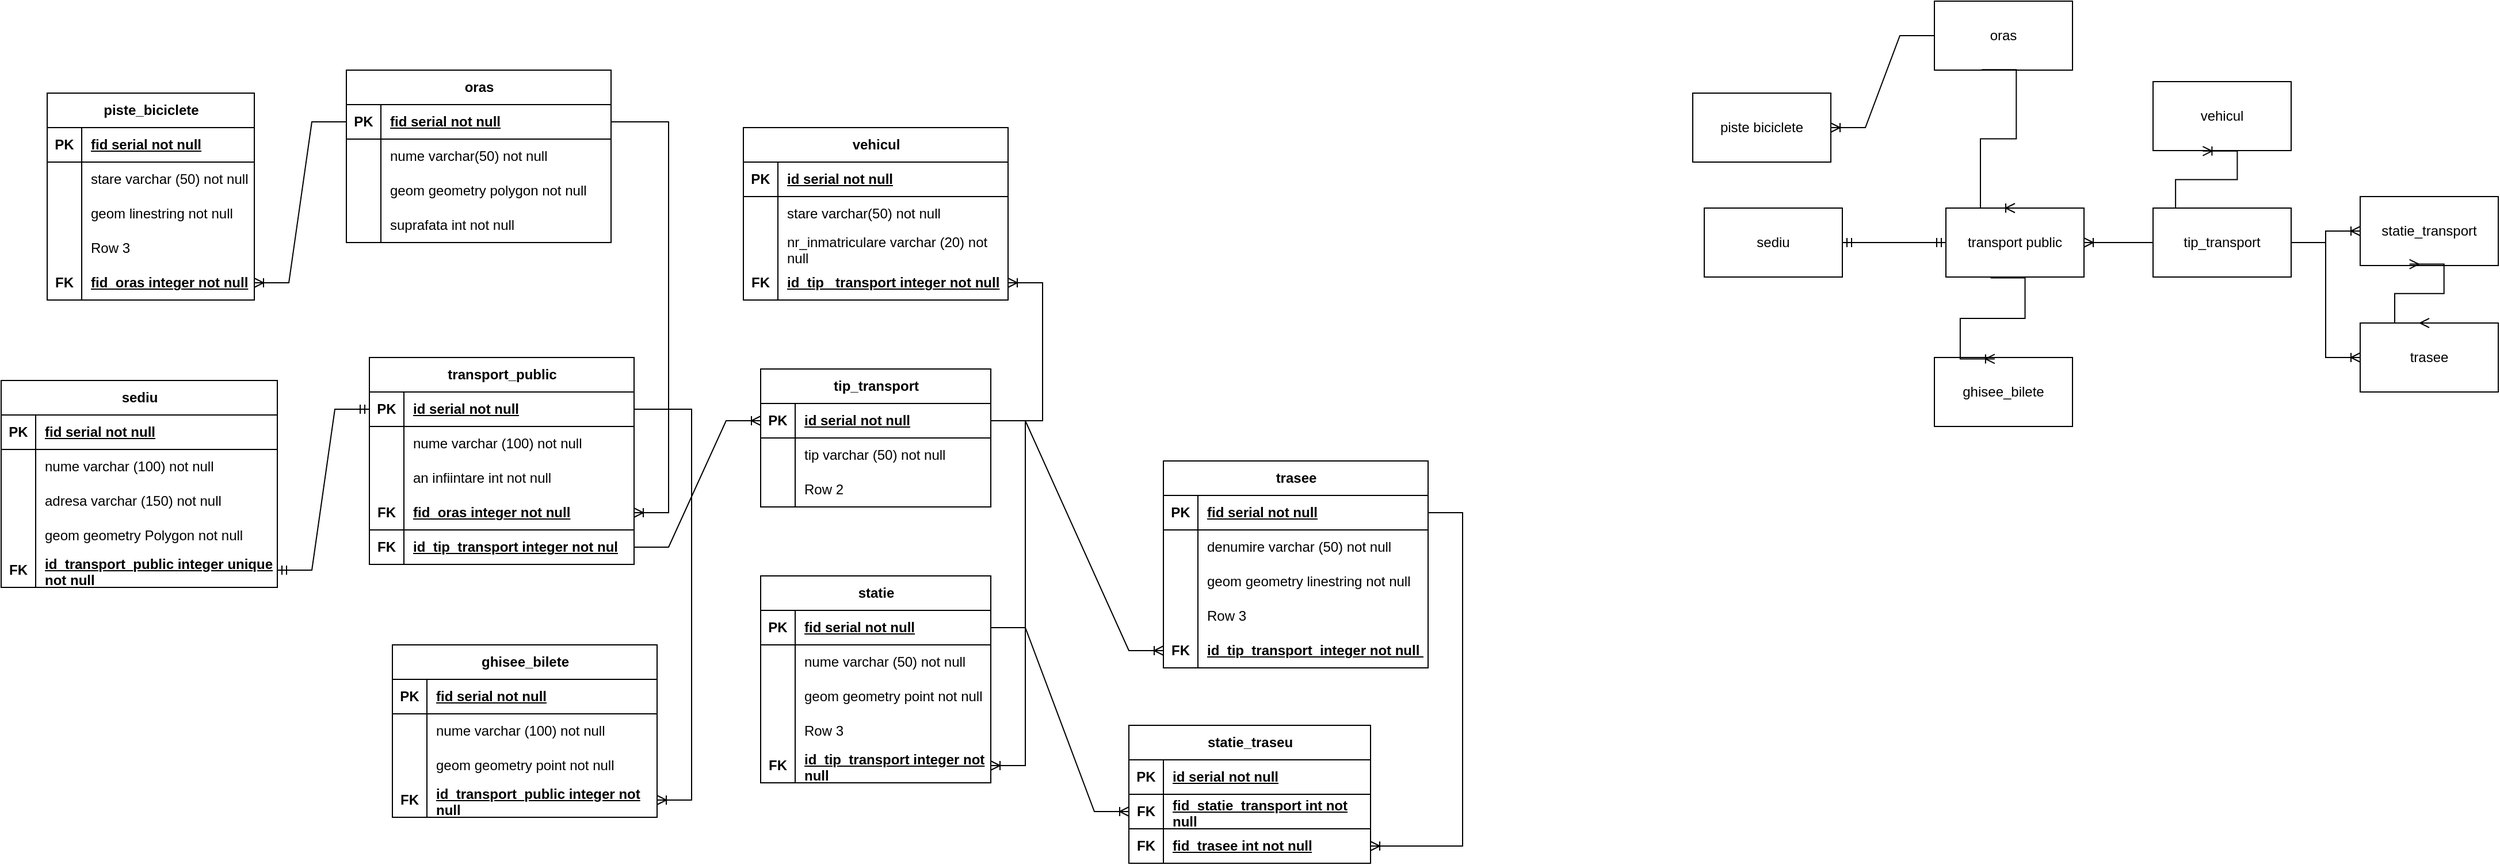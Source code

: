 <mxfile version="27.1.6">
  <diagram name="Page-1" id="oe87T4U5GPsznFJsROsf">
    <mxGraphModel dx="1830" dy="801" grid="1" gridSize="10" guides="1" tooltips="1" connect="1" arrows="1" fold="1" page="1" pageScale="1" pageWidth="850" pageHeight="1100" math="0" shadow="0">
      <root>
        <mxCell id="0" />
        <mxCell id="1" parent="0" />
        <mxCell id="PSgvz7MbhkcrTcucV8w6-1" value="oras" style="rounded=0;whiteSpace=wrap;html=1;" vertex="1" parent="1">
          <mxGeometry x="2140" y="280" width="120" height="60" as="geometry" />
        </mxCell>
        <mxCell id="PSgvz7MbhkcrTcucV8w6-2" value="transport public" style="rounded=0;whiteSpace=wrap;html=1;" vertex="1" parent="1">
          <mxGeometry x="2150" y="460" width="120" height="60" as="geometry" />
        </mxCell>
        <mxCell id="PSgvz7MbhkcrTcucV8w6-3" value="tip_transport" style="rounded=0;whiteSpace=wrap;html=1;" vertex="1" parent="1">
          <mxGeometry x="2330" y="460" width="120" height="60" as="geometry" />
        </mxCell>
        <mxCell id="PSgvz7MbhkcrTcucV8w6-4" value="statie_transport" style="rounded=0;whiteSpace=wrap;html=1;" vertex="1" parent="1">
          <mxGeometry x="2510" y="450" width="120" height="60" as="geometry" />
        </mxCell>
        <mxCell id="PSgvz7MbhkcrTcucV8w6-5" value="trasee" style="rounded=0;whiteSpace=wrap;html=1;" vertex="1" parent="1">
          <mxGeometry x="2510" y="560" width="120" height="60" as="geometry" />
        </mxCell>
        <mxCell id="PSgvz7MbhkcrTcucV8w6-6" value="" style="edgeStyle=entityRelationEdgeStyle;fontSize=12;html=1;endArrow=ERoneToMany;rounded=0;exitX=0.343;exitY=0.993;exitDx=0;exitDy=0;exitPerimeter=0;entryX=0.5;entryY=0;entryDx=0;entryDy=0;" edge="1" parent="1" source="PSgvz7MbhkcrTcucV8w6-1" target="PSgvz7MbhkcrTcucV8w6-2">
          <mxGeometry width="100" height="100" relative="1" as="geometry">
            <mxPoint x="2160" y="550" as="sourcePoint" />
            <mxPoint x="2260" y="450" as="targetPoint" />
          </mxGeometry>
        </mxCell>
        <mxCell id="PSgvz7MbhkcrTcucV8w6-7" value="" style="edgeStyle=entityRelationEdgeStyle;fontSize=12;html=1;endArrow=ERoneToMany;rounded=0;" edge="1" parent="1" source="PSgvz7MbhkcrTcucV8w6-3" target="PSgvz7MbhkcrTcucV8w6-2">
          <mxGeometry width="100" height="100" relative="1" as="geometry">
            <mxPoint x="2170" y="630" as="sourcePoint" />
            <mxPoint x="2270" y="530" as="targetPoint" />
          </mxGeometry>
        </mxCell>
        <mxCell id="PSgvz7MbhkcrTcucV8w6-8" value="" style="edgeStyle=entityRelationEdgeStyle;fontSize=12;html=1;endArrow=ERoneToMany;rounded=0;" edge="1" parent="1" source="PSgvz7MbhkcrTcucV8w6-3" target="PSgvz7MbhkcrTcucV8w6-4">
          <mxGeometry width="100" height="100" relative="1" as="geometry">
            <mxPoint x="2360" y="640" as="sourcePoint" />
            <mxPoint x="2460" y="540" as="targetPoint" />
          </mxGeometry>
        </mxCell>
        <mxCell id="PSgvz7MbhkcrTcucV8w6-9" value="" style="edgeStyle=entityRelationEdgeStyle;fontSize=12;html=1;endArrow=ERoneToMany;rounded=0;" edge="1" parent="1" source="PSgvz7MbhkcrTcucV8w6-3" target="PSgvz7MbhkcrTcucV8w6-5">
          <mxGeometry width="100" height="100" relative="1" as="geometry">
            <mxPoint x="2360" y="640" as="sourcePoint" />
            <mxPoint x="2460" y="540" as="targetPoint" />
            <Array as="points">
              <mxPoint x="2470" y="610" />
            </Array>
          </mxGeometry>
        </mxCell>
        <mxCell id="PSgvz7MbhkcrTcucV8w6-10" value="ghisee_bilete" style="rounded=0;whiteSpace=wrap;html=1;" vertex="1" parent="1">
          <mxGeometry x="2140" y="590" width="120" height="60" as="geometry" />
        </mxCell>
        <mxCell id="PSgvz7MbhkcrTcucV8w6-11" value="" style="edgeStyle=entityRelationEdgeStyle;fontSize=12;html=1;endArrow=ERoneToMany;rounded=0;exitX=0.323;exitY=1.013;exitDx=0;exitDy=0;exitPerimeter=0;entryX=0.437;entryY=0.02;entryDx=0;entryDy=0;entryPerimeter=0;" edge="1" parent="1" source="PSgvz7MbhkcrTcucV8w6-2" target="PSgvz7MbhkcrTcucV8w6-10">
          <mxGeometry width="100" height="100" relative="1" as="geometry">
            <mxPoint x="2360" y="640" as="sourcePoint" />
            <mxPoint x="2190" y="594" as="targetPoint" />
          </mxGeometry>
        </mxCell>
        <mxCell id="PSgvz7MbhkcrTcucV8w6-12" value="sediu" style="rounded=0;whiteSpace=wrap;html=1;" vertex="1" parent="1">
          <mxGeometry x="1940" y="460" width="120" height="60" as="geometry" />
        </mxCell>
        <mxCell id="PSgvz7MbhkcrTcucV8w6-13" value="" style="edgeStyle=entityRelationEdgeStyle;fontSize=12;html=1;endArrow=ERmany;startArrow=ERmany;rounded=0;exitX=0.357;exitY=0.98;exitDx=0;exitDy=0;exitPerimeter=0;entryX=0.5;entryY=0;entryDx=0;entryDy=0;" edge="1" parent="1" source="PSgvz7MbhkcrTcucV8w6-4" target="PSgvz7MbhkcrTcucV8w6-5">
          <mxGeometry width="100" height="100" relative="1" as="geometry">
            <mxPoint x="2360" y="640" as="sourcePoint" />
            <mxPoint x="2460" y="540" as="targetPoint" />
          </mxGeometry>
        </mxCell>
        <mxCell id="PSgvz7MbhkcrTcucV8w6-14" value="" style="edgeStyle=entityRelationEdgeStyle;fontSize=12;html=1;endArrow=ERmandOne;startArrow=ERmandOne;rounded=0;" edge="1" parent="1" source="PSgvz7MbhkcrTcucV8w6-12" target="PSgvz7MbhkcrTcucV8w6-2">
          <mxGeometry width="100" height="100" relative="1" as="geometry">
            <mxPoint x="2360" y="640" as="sourcePoint" />
            <mxPoint x="2460" y="540" as="targetPoint" />
          </mxGeometry>
        </mxCell>
        <mxCell id="PSgvz7MbhkcrTcucV8w6-15" value="piste biciclete" style="rounded=0;whiteSpace=wrap;html=1;" vertex="1" parent="1">
          <mxGeometry x="1930" y="360" width="120" height="60" as="geometry" />
        </mxCell>
        <mxCell id="PSgvz7MbhkcrTcucV8w6-16" value="" style="edgeStyle=entityRelationEdgeStyle;fontSize=12;html=1;endArrow=ERoneToMany;rounded=0;exitX=0;exitY=0.5;exitDx=0;exitDy=0;" edge="1" parent="1" source="PSgvz7MbhkcrTcucV8w6-1" target="PSgvz7MbhkcrTcucV8w6-15">
          <mxGeometry width="100" height="100" relative="1" as="geometry">
            <mxPoint x="2110" y="430" as="sourcePoint" />
            <mxPoint x="2210" y="330" as="targetPoint" />
          </mxGeometry>
        </mxCell>
        <mxCell id="PSgvz7MbhkcrTcucV8w6-17" value="vehicul" style="rounded=0;whiteSpace=wrap;html=1;" vertex="1" parent="1">
          <mxGeometry x="2330" y="350" width="120" height="60" as="geometry" />
        </mxCell>
        <mxCell id="PSgvz7MbhkcrTcucV8w6-18" value="" style="edgeStyle=entityRelationEdgeStyle;fontSize=12;html=1;endArrow=ERoneToMany;rounded=0;exitX=0.413;exitY=0;exitDx=0;exitDy=0;exitPerimeter=0;entryX=0.36;entryY=1.007;entryDx=0;entryDy=0;entryPerimeter=0;" edge="1" parent="1" source="PSgvz7MbhkcrTcucV8w6-3" target="PSgvz7MbhkcrTcucV8w6-17">
          <mxGeometry width="100" height="100" relative="1" as="geometry">
            <mxPoint x="2100" y="580" as="sourcePoint" />
            <mxPoint x="2200" y="480" as="targetPoint" />
          </mxGeometry>
        </mxCell>
        <mxCell id="PSgvz7MbhkcrTcucV8w6-23" value="oras" style="shape=table;startSize=30;container=1;collapsible=1;childLayout=tableLayout;fixedRows=1;rowLines=0;fontStyle=1;align=center;resizeLast=1;html=1;" vertex="1" parent="1">
          <mxGeometry x="760" y="340" width="230" height="150" as="geometry" />
        </mxCell>
        <mxCell id="PSgvz7MbhkcrTcucV8w6-24" value="" style="shape=tableRow;horizontal=0;startSize=0;swimlaneHead=0;swimlaneBody=0;fillColor=none;collapsible=0;dropTarget=0;points=[[0,0.5],[1,0.5]];portConstraint=eastwest;top=0;left=0;right=0;bottom=1;" vertex="1" parent="PSgvz7MbhkcrTcucV8w6-23">
          <mxGeometry y="30" width="230" height="30" as="geometry" />
        </mxCell>
        <mxCell id="PSgvz7MbhkcrTcucV8w6-25" value="PK" style="shape=partialRectangle;connectable=0;fillColor=none;top=0;left=0;bottom=0;right=0;fontStyle=1;overflow=hidden;whiteSpace=wrap;html=1;" vertex="1" parent="PSgvz7MbhkcrTcucV8w6-24">
          <mxGeometry width="30" height="30" as="geometry">
            <mxRectangle width="30" height="30" as="alternateBounds" />
          </mxGeometry>
        </mxCell>
        <mxCell id="PSgvz7MbhkcrTcucV8w6-26" value="fid serial not null" style="shape=partialRectangle;connectable=0;fillColor=none;top=0;left=0;bottom=0;right=0;align=left;spacingLeft=6;fontStyle=5;overflow=hidden;whiteSpace=wrap;html=1;" vertex="1" parent="PSgvz7MbhkcrTcucV8w6-24">
          <mxGeometry x="30" width="200" height="30" as="geometry">
            <mxRectangle width="200" height="30" as="alternateBounds" />
          </mxGeometry>
        </mxCell>
        <mxCell id="PSgvz7MbhkcrTcucV8w6-27" value="" style="shape=tableRow;horizontal=0;startSize=0;swimlaneHead=0;swimlaneBody=0;fillColor=none;collapsible=0;dropTarget=0;points=[[0,0.5],[1,0.5]];portConstraint=eastwest;top=0;left=0;right=0;bottom=0;" vertex="1" parent="PSgvz7MbhkcrTcucV8w6-23">
          <mxGeometry y="60" width="230" height="30" as="geometry" />
        </mxCell>
        <mxCell id="PSgvz7MbhkcrTcucV8w6-28" value="" style="shape=partialRectangle;connectable=0;fillColor=none;top=0;left=0;bottom=0;right=0;editable=1;overflow=hidden;whiteSpace=wrap;html=1;" vertex="1" parent="PSgvz7MbhkcrTcucV8w6-27">
          <mxGeometry width="30" height="30" as="geometry">
            <mxRectangle width="30" height="30" as="alternateBounds" />
          </mxGeometry>
        </mxCell>
        <mxCell id="PSgvz7MbhkcrTcucV8w6-29" value="nume varchar(50) not null" style="shape=partialRectangle;connectable=0;fillColor=none;top=0;left=0;bottom=0;right=0;align=left;spacingLeft=6;overflow=hidden;whiteSpace=wrap;html=1;" vertex="1" parent="PSgvz7MbhkcrTcucV8w6-27">
          <mxGeometry x="30" width="200" height="30" as="geometry">
            <mxRectangle width="200" height="30" as="alternateBounds" />
          </mxGeometry>
        </mxCell>
        <mxCell id="PSgvz7MbhkcrTcucV8w6-30" value="" style="shape=tableRow;horizontal=0;startSize=0;swimlaneHead=0;swimlaneBody=0;fillColor=none;collapsible=0;dropTarget=0;points=[[0,0.5],[1,0.5]];portConstraint=eastwest;top=0;left=0;right=0;bottom=0;" vertex="1" parent="PSgvz7MbhkcrTcucV8w6-23">
          <mxGeometry y="90" width="230" height="30" as="geometry" />
        </mxCell>
        <mxCell id="PSgvz7MbhkcrTcucV8w6-31" value="" style="shape=partialRectangle;connectable=0;fillColor=none;top=0;left=0;bottom=0;right=0;editable=1;overflow=hidden;whiteSpace=wrap;html=1;" vertex="1" parent="PSgvz7MbhkcrTcucV8w6-30">
          <mxGeometry width="30" height="30" as="geometry">
            <mxRectangle width="30" height="30" as="alternateBounds" />
          </mxGeometry>
        </mxCell>
        <mxCell id="PSgvz7MbhkcrTcucV8w6-32" value="geom geometry polygon not null" style="shape=partialRectangle;connectable=0;fillColor=none;top=0;left=0;bottom=0;right=0;align=left;spacingLeft=6;overflow=hidden;whiteSpace=wrap;html=1;" vertex="1" parent="PSgvz7MbhkcrTcucV8w6-30">
          <mxGeometry x="30" width="200" height="30" as="geometry">
            <mxRectangle width="200" height="30" as="alternateBounds" />
          </mxGeometry>
        </mxCell>
        <mxCell id="PSgvz7MbhkcrTcucV8w6-33" value="" style="shape=tableRow;horizontal=0;startSize=0;swimlaneHead=0;swimlaneBody=0;fillColor=none;collapsible=0;dropTarget=0;points=[[0,0.5],[1,0.5]];portConstraint=eastwest;top=0;left=0;right=0;bottom=0;" vertex="1" parent="PSgvz7MbhkcrTcucV8w6-23">
          <mxGeometry y="120" width="230" height="30" as="geometry" />
        </mxCell>
        <mxCell id="PSgvz7MbhkcrTcucV8w6-34" value="" style="shape=partialRectangle;connectable=0;fillColor=none;top=0;left=0;bottom=0;right=0;editable=1;overflow=hidden;whiteSpace=wrap;html=1;" vertex="1" parent="PSgvz7MbhkcrTcucV8w6-33">
          <mxGeometry width="30" height="30" as="geometry">
            <mxRectangle width="30" height="30" as="alternateBounds" />
          </mxGeometry>
        </mxCell>
        <mxCell id="PSgvz7MbhkcrTcucV8w6-35" value="suprafata int not null" style="shape=partialRectangle;connectable=0;fillColor=none;top=0;left=0;bottom=0;right=0;align=left;spacingLeft=6;overflow=hidden;whiteSpace=wrap;html=1;" vertex="1" parent="PSgvz7MbhkcrTcucV8w6-33">
          <mxGeometry x="30" width="200" height="30" as="geometry">
            <mxRectangle width="200" height="30" as="alternateBounds" />
          </mxGeometry>
        </mxCell>
        <mxCell id="PSgvz7MbhkcrTcucV8w6-36" value="piste_biciclete" style="shape=table;startSize=30;container=1;collapsible=1;childLayout=tableLayout;fixedRows=1;rowLines=0;fontStyle=1;align=center;resizeLast=1;html=1;" vertex="1" parent="1">
          <mxGeometry x="500" y="360" width="180" height="180" as="geometry" />
        </mxCell>
        <mxCell id="PSgvz7MbhkcrTcucV8w6-37" value="" style="shape=tableRow;horizontal=0;startSize=0;swimlaneHead=0;swimlaneBody=0;fillColor=none;collapsible=0;dropTarget=0;points=[[0,0.5],[1,0.5]];portConstraint=eastwest;top=0;left=0;right=0;bottom=1;" vertex="1" parent="PSgvz7MbhkcrTcucV8w6-36">
          <mxGeometry y="30" width="180" height="30" as="geometry" />
        </mxCell>
        <mxCell id="PSgvz7MbhkcrTcucV8w6-38" value="PK" style="shape=partialRectangle;connectable=0;fillColor=none;top=0;left=0;bottom=0;right=0;fontStyle=1;overflow=hidden;whiteSpace=wrap;html=1;" vertex="1" parent="PSgvz7MbhkcrTcucV8w6-37">
          <mxGeometry width="30" height="30" as="geometry">
            <mxRectangle width="30" height="30" as="alternateBounds" />
          </mxGeometry>
        </mxCell>
        <mxCell id="PSgvz7MbhkcrTcucV8w6-39" value="fid serial not null" style="shape=partialRectangle;connectable=0;fillColor=none;top=0;left=0;bottom=0;right=0;align=left;spacingLeft=6;fontStyle=5;overflow=hidden;whiteSpace=wrap;html=1;" vertex="1" parent="PSgvz7MbhkcrTcucV8w6-37">
          <mxGeometry x="30" width="150" height="30" as="geometry">
            <mxRectangle width="150" height="30" as="alternateBounds" />
          </mxGeometry>
        </mxCell>
        <mxCell id="PSgvz7MbhkcrTcucV8w6-40" value="" style="shape=tableRow;horizontal=0;startSize=0;swimlaneHead=0;swimlaneBody=0;fillColor=none;collapsible=0;dropTarget=0;points=[[0,0.5],[1,0.5]];portConstraint=eastwest;top=0;left=0;right=0;bottom=0;" vertex="1" parent="PSgvz7MbhkcrTcucV8w6-36">
          <mxGeometry y="60" width="180" height="30" as="geometry" />
        </mxCell>
        <mxCell id="PSgvz7MbhkcrTcucV8w6-41" value="" style="shape=partialRectangle;connectable=0;fillColor=none;top=0;left=0;bottom=0;right=0;editable=1;overflow=hidden;whiteSpace=wrap;html=1;" vertex="1" parent="PSgvz7MbhkcrTcucV8w6-40">
          <mxGeometry width="30" height="30" as="geometry">
            <mxRectangle width="30" height="30" as="alternateBounds" />
          </mxGeometry>
        </mxCell>
        <mxCell id="PSgvz7MbhkcrTcucV8w6-42" value="stare varchar (50) not null" style="shape=partialRectangle;connectable=0;fillColor=none;top=0;left=0;bottom=0;right=0;align=left;spacingLeft=6;overflow=hidden;whiteSpace=wrap;html=1;" vertex="1" parent="PSgvz7MbhkcrTcucV8w6-40">
          <mxGeometry x="30" width="150" height="30" as="geometry">
            <mxRectangle width="150" height="30" as="alternateBounds" />
          </mxGeometry>
        </mxCell>
        <mxCell id="PSgvz7MbhkcrTcucV8w6-43" value="" style="shape=tableRow;horizontal=0;startSize=0;swimlaneHead=0;swimlaneBody=0;fillColor=none;collapsible=0;dropTarget=0;points=[[0,0.5],[1,0.5]];portConstraint=eastwest;top=0;left=0;right=0;bottom=0;" vertex="1" parent="PSgvz7MbhkcrTcucV8w6-36">
          <mxGeometry y="90" width="180" height="30" as="geometry" />
        </mxCell>
        <mxCell id="PSgvz7MbhkcrTcucV8w6-44" value="" style="shape=partialRectangle;connectable=0;fillColor=none;top=0;left=0;bottom=0;right=0;editable=1;overflow=hidden;whiteSpace=wrap;html=1;" vertex="1" parent="PSgvz7MbhkcrTcucV8w6-43">
          <mxGeometry width="30" height="30" as="geometry">
            <mxRectangle width="30" height="30" as="alternateBounds" />
          </mxGeometry>
        </mxCell>
        <mxCell id="PSgvz7MbhkcrTcucV8w6-45" value="geom linestring not null" style="shape=partialRectangle;connectable=0;fillColor=none;top=0;left=0;bottom=0;right=0;align=left;spacingLeft=6;overflow=hidden;whiteSpace=wrap;html=1;" vertex="1" parent="PSgvz7MbhkcrTcucV8w6-43">
          <mxGeometry x="30" width="150" height="30" as="geometry">
            <mxRectangle width="150" height="30" as="alternateBounds" />
          </mxGeometry>
        </mxCell>
        <mxCell id="PSgvz7MbhkcrTcucV8w6-46" value="" style="shape=tableRow;horizontal=0;startSize=0;swimlaneHead=0;swimlaneBody=0;fillColor=none;collapsible=0;dropTarget=0;points=[[0,0.5],[1,0.5]];portConstraint=eastwest;top=0;left=0;right=0;bottom=0;" vertex="1" parent="PSgvz7MbhkcrTcucV8w6-36">
          <mxGeometry y="120" width="180" height="30" as="geometry" />
        </mxCell>
        <mxCell id="PSgvz7MbhkcrTcucV8w6-47" value="" style="shape=partialRectangle;connectable=0;fillColor=none;top=0;left=0;bottom=0;right=0;editable=1;overflow=hidden;whiteSpace=wrap;html=1;" vertex="1" parent="PSgvz7MbhkcrTcucV8w6-46">
          <mxGeometry width="30" height="30" as="geometry">
            <mxRectangle width="30" height="30" as="alternateBounds" />
          </mxGeometry>
        </mxCell>
        <mxCell id="PSgvz7MbhkcrTcucV8w6-48" value="Row 3" style="shape=partialRectangle;connectable=0;fillColor=none;top=0;left=0;bottom=0;right=0;align=left;spacingLeft=6;overflow=hidden;whiteSpace=wrap;html=1;" vertex="1" parent="PSgvz7MbhkcrTcucV8w6-46">
          <mxGeometry x="30" width="150" height="30" as="geometry">
            <mxRectangle width="150" height="30" as="alternateBounds" />
          </mxGeometry>
        </mxCell>
        <mxCell id="PSgvz7MbhkcrTcucV8w6-49" value="" style="shape=tableRow;horizontal=0;startSize=0;swimlaneHead=0;swimlaneBody=0;fillColor=none;collapsible=0;dropTarget=0;points=[[0,0.5],[1,0.5]];portConstraint=eastwest;top=0;left=0;right=0;bottom=1;" vertex="1" parent="PSgvz7MbhkcrTcucV8w6-36">
          <mxGeometry y="150" width="180" height="30" as="geometry" />
        </mxCell>
        <mxCell id="PSgvz7MbhkcrTcucV8w6-50" value="FK" style="shape=partialRectangle;connectable=0;fillColor=none;top=0;left=0;bottom=0;right=0;fontStyle=1;overflow=hidden;whiteSpace=wrap;html=1;" vertex="1" parent="PSgvz7MbhkcrTcucV8w6-49">
          <mxGeometry width="30" height="30" as="geometry">
            <mxRectangle width="30" height="30" as="alternateBounds" />
          </mxGeometry>
        </mxCell>
        <mxCell id="PSgvz7MbhkcrTcucV8w6-51" value="fid_oras integer not null" style="shape=partialRectangle;connectable=0;fillColor=none;top=0;left=0;bottom=0;right=0;align=left;spacingLeft=6;fontStyle=5;overflow=hidden;whiteSpace=wrap;html=1;" vertex="1" parent="PSgvz7MbhkcrTcucV8w6-49">
          <mxGeometry x="30" width="150" height="30" as="geometry">
            <mxRectangle width="150" height="30" as="alternateBounds" />
          </mxGeometry>
        </mxCell>
        <mxCell id="PSgvz7MbhkcrTcucV8w6-52" value="" style="edgeStyle=entityRelationEdgeStyle;fontSize=12;html=1;endArrow=ERoneToMany;rounded=0;" edge="1" parent="1" source="PSgvz7MbhkcrTcucV8w6-24" target="PSgvz7MbhkcrTcucV8w6-49">
          <mxGeometry width="100" height="100" relative="1" as="geometry">
            <mxPoint x="1070" y="600" as="sourcePoint" />
            <mxPoint x="1170" y="500" as="targetPoint" />
          </mxGeometry>
        </mxCell>
        <mxCell id="PSgvz7MbhkcrTcucV8w6-53" value="transport_public" style="shape=table;startSize=30;container=1;collapsible=1;childLayout=tableLayout;fixedRows=1;rowLines=0;fontStyle=1;align=center;resizeLast=1;html=1;" vertex="1" parent="1">
          <mxGeometry x="780" y="590" width="230" height="180" as="geometry" />
        </mxCell>
        <mxCell id="PSgvz7MbhkcrTcucV8w6-54" value="" style="shape=tableRow;horizontal=0;startSize=0;swimlaneHead=0;swimlaneBody=0;fillColor=none;collapsible=0;dropTarget=0;points=[[0,0.5],[1,0.5]];portConstraint=eastwest;top=0;left=0;right=0;bottom=1;" vertex="1" parent="PSgvz7MbhkcrTcucV8w6-53">
          <mxGeometry y="30" width="230" height="30" as="geometry" />
        </mxCell>
        <mxCell id="PSgvz7MbhkcrTcucV8w6-55" value="PK" style="shape=partialRectangle;connectable=0;fillColor=none;top=0;left=0;bottom=0;right=0;fontStyle=1;overflow=hidden;whiteSpace=wrap;html=1;" vertex="1" parent="PSgvz7MbhkcrTcucV8w6-54">
          <mxGeometry width="30" height="30" as="geometry">
            <mxRectangle width="30" height="30" as="alternateBounds" />
          </mxGeometry>
        </mxCell>
        <mxCell id="PSgvz7MbhkcrTcucV8w6-56" value="id serial not null" style="shape=partialRectangle;connectable=0;fillColor=none;top=0;left=0;bottom=0;right=0;align=left;spacingLeft=6;fontStyle=5;overflow=hidden;whiteSpace=wrap;html=1;" vertex="1" parent="PSgvz7MbhkcrTcucV8w6-54">
          <mxGeometry x="30" width="200" height="30" as="geometry">
            <mxRectangle width="200" height="30" as="alternateBounds" />
          </mxGeometry>
        </mxCell>
        <mxCell id="PSgvz7MbhkcrTcucV8w6-57" value="" style="shape=tableRow;horizontal=0;startSize=0;swimlaneHead=0;swimlaneBody=0;fillColor=none;collapsible=0;dropTarget=0;points=[[0,0.5],[1,0.5]];portConstraint=eastwest;top=0;left=0;right=0;bottom=0;" vertex="1" parent="PSgvz7MbhkcrTcucV8w6-53">
          <mxGeometry y="60" width="230" height="30" as="geometry" />
        </mxCell>
        <mxCell id="PSgvz7MbhkcrTcucV8w6-58" value="" style="shape=partialRectangle;connectable=0;fillColor=none;top=0;left=0;bottom=0;right=0;editable=1;overflow=hidden;whiteSpace=wrap;html=1;" vertex="1" parent="PSgvz7MbhkcrTcucV8w6-57">
          <mxGeometry width="30" height="30" as="geometry">
            <mxRectangle width="30" height="30" as="alternateBounds" />
          </mxGeometry>
        </mxCell>
        <mxCell id="PSgvz7MbhkcrTcucV8w6-59" value="nume varchar (100) not null" style="shape=partialRectangle;connectable=0;fillColor=none;top=0;left=0;bottom=0;right=0;align=left;spacingLeft=6;overflow=hidden;whiteSpace=wrap;html=1;" vertex="1" parent="PSgvz7MbhkcrTcucV8w6-57">
          <mxGeometry x="30" width="200" height="30" as="geometry">
            <mxRectangle width="200" height="30" as="alternateBounds" />
          </mxGeometry>
        </mxCell>
        <mxCell id="PSgvz7MbhkcrTcucV8w6-63" value="" style="shape=tableRow;horizontal=0;startSize=0;swimlaneHead=0;swimlaneBody=0;fillColor=none;collapsible=0;dropTarget=0;points=[[0,0.5],[1,0.5]];portConstraint=eastwest;top=0;left=0;right=0;bottom=0;" vertex="1" parent="PSgvz7MbhkcrTcucV8w6-53">
          <mxGeometry y="90" width="230" height="30" as="geometry" />
        </mxCell>
        <mxCell id="PSgvz7MbhkcrTcucV8w6-64" value="" style="shape=partialRectangle;connectable=0;fillColor=none;top=0;left=0;bottom=0;right=0;editable=1;overflow=hidden;whiteSpace=wrap;html=1;" vertex="1" parent="PSgvz7MbhkcrTcucV8w6-63">
          <mxGeometry width="30" height="30" as="geometry">
            <mxRectangle width="30" height="30" as="alternateBounds" />
          </mxGeometry>
        </mxCell>
        <mxCell id="PSgvz7MbhkcrTcucV8w6-65" value="an infiintare int not null" style="shape=partialRectangle;connectable=0;fillColor=none;top=0;left=0;bottom=0;right=0;align=left;spacingLeft=6;overflow=hidden;whiteSpace=wrap;html=1;" vertex="1" parent="PSgvz7MbhkcrTcucV8w6-63">
          <mxGeometry x="30" width="200" height="30" as="geometry">
            <mxRectangle width="200" height="30" as="alternateBounds" />
          </mxGeometry>
        </mxCell>
        <mxCell id="PSgvz7MbhkcrTcucV8w6-66" value="" style="shape=tableRow;horizontal=0;startSize=0;swimlaneHead=0;swimlaneBody=0;fillColor=none;collapsible=0;dropTarget=0;points=[[0,0.5],[1,0.5]];portConstraint=eastwest;top=0;left=0;right=0;bottom=1;" vertex="1" parent="PSgvz7MbhkcrTcucV8w6-53">
          <mxGeometry y="120" width="230" height="30" as="geometry" />
        </mxCell>
        <mxCell id="PSgvz7MbhkcrTcucV8w6-67" value="FK" style="shape=partialRectangle;connectable=0;fillColor=none;top=0;left=0;bottom=0;right=0;fontStyle=1;overflow=hidden;whiteSpace=wrap;html=1;" vertex="1" parent="PSgvz7MbhkcrTcucV8w6-66">
          <mxGeometry width="30" height="30" as="geometry">
            <mxRectangle width="30" height="30" as="alternateBounds" />
          </mxGeometry>
        </mxCell>
        <mxCell id="PSgvz7MbhkcrTcucV8w6-68" value="fid_oras integer not null" style="shape=partialRectangle;connectable=0;fillColor=none;top=0;left=0;bottom=0;right=0;align=left;spacingLeft=6;fontStyle=5;overflow=hidden;whiteSpace=wrap;html=1;" vertex="1" parent="PSgvz7MbhkcrTcucV8w6-66">
          <mxGeometry x="30" width="200" height="30" as="geometry">
            <mxRectangle width="200" height="30" as="alternateBounds" />
          </mxGeometry>
        </mxCell>
        <mxCell id="PSgvz7MbhkcrTcucV8w6-114" value="" style="shape=tableRow;horizontal=0;startSize=0;swimlaneHead=0;swimlaneBody=0;fillColor=none;collapsible=0;dropTarget=0;points=[[0,0.5],[1,0.5]];portConstraint=eastwest;top=0;left=0;right=0;bottom=1;" vertex="1" parent="PSgvz7MbhkcrTcucV8w6-53">
          <mxGeometry y="150" width="230" height="30" as="geometry" />
        </mxCell>
        <mxCell id="PSgvz7MbhkcrTcucV8w6-115" value="FK" style="shape=partialRectangle;connectable=0;fillColor=none;top=0;left=0;bottom=0;right=0;fontStyle=1;overflow=hidden;whiteSpace=wrap;html=1;" vertex="1" parent="PSgvz7MbhkcrTcucV8w6-114">
          <mxGeometry width="30" height="30" as="geometry">
            <mxRectangle width="30" height="30" as="alternateBounds" />
          </mxGeometry>
        </mxCell>
        <mxCell id="PSgvz7MbhkcrTcucV8w6-116" value="id_tip_transport integer not nul" style="shape=partialRectangle;connectable=0;fillColor=none;top=0;left=0;bottom=0;right=0;align=left;spacingLeft=6;fontStyle=5;overflow=hidden;whiteSpace=wrap;html=1;" vertex="1" parent="PSgvz7MbhkcrTcucV8w6-114">
          <mxGeometry x="30" width="200" height="30" as="geometry">
            <mxRectangle width="200" height="30" as="alternateBounds" />
          </mxGeometry>
        </mxCell>
        <mxCell id="PSgvz7MbhkcrTcucV8w6-69" value="" style="edgeStyle=entityRelationEdgeStyle;fontSize=12;html=1;endArrow=ERoneToMany;rounded=0;" edge="1" parent="1" source="PSgvz7MbhkcrTcucV8w6-24" target="PSgvz7MbhkcrTcucV8w6-66">
          <mxGeometry width="100" height="100" relative="1" as="geometry">
            <mxPoint x="1060" y="640" as="sourcePoint" />
            <mxPoint x="820" y="780" as="targetPoint" />
            <Array as="points">
              <mxPoint x="820" y="770" />
            </Array>
          </mxGeometry>
        </mxCell>
        <mxCell id="PSgvz7MbhkcrTcucV8w6-70" value="sediu" style="shape=table;startSize=30;container=1;collapsible=1;childLayout=tableLayout;fixedRows=1;rowLines=0;fontStyle=1;align=center;resizeLast=1;html=1;" vertex="1" parent="1">
          <mxGeometry x="460" y="610" width="240" height="180" as="geometry" />
        </mxCell>
        <mxCell id="PSgvz7MbhkcrTcucV8w6-71" value="" style="shape=tableRow;horizontal=0;startSize=0;swimlaneHead=0;swimlaneBody=0;fillColor=none;collapsible=0;dropTarget=0;points=[[0,0.5],[1,0.5]];portConstraint=eastwest;top=0;left=0;right=0;bottom=1;" vertex="1" parent="PSgvz7MbhkcrTcucV8w6-70">
          <mxGeometry y="30" width="240" height="30" as="geometry" />
        </mxCell>
        <mxCell id="PSgvz7MbhkcrTcucV8w6-72" value="PK" style="shape=partialRectangle;connectable=0;fillColor=none;top=0;left=0;bottom=0;right=0;fontStyle=1;overflow=hidden;whiteSpace=wrap;html=1;" vertex="1" parent="PSgvz7MbhkcrTcucV8w6-71">
          <mxGeometry width="30" height="30" as="geometry">
            <mxRectangle width="30" height="30" as="alternateBounds" />
          </mxGeometry>
        </mxCell>
        <mxCell id="PSgvz7MbhkcrTcucV8w6-73" value="fid serial not null" style="shape=partialRectangle;connectable=0;fillColor=none;top=0;left=0;bottom=0;right=0;align=left;spacingLeft=6;fontStyle=5;overflow=hidden;whiteSpace=wrap;html=1;" vertex="1" parent="PSgvz7MbhkcrTcucV8w6-71">
          <mxGeometry x="30" width="210" height="30" as="geometry">
            <mxRectangle width="210" height="30" as="alternateBounds" />
          </mxGeometry>
        </mxCell>
        <mxCell id="PSgvz7MbhkcrTcucV8w6-74" value="" style="shape=tableRow;horizontal=0;startSize=0;swimlaneHead=0;swimlaneBody=0;fillColor=none;collapsible=0;dropTarget=0;points=[[0,0.5],[1,0.5]];portConstraint=eastwest;top=0;left=0;right=0;bottom=0;" vertex="1" parent="PSgvz7MbhkcrTcucV8w6-70">
          <mxGeometry y="60" width="240" height="30" as="geometry" />
        </mxCell>
        <mxCell id="PSgvz7MbhkcrTcucV8w6-75" value="" style="shape=partialRectangle;connectable=0;fillColor=none;top=0;left=0;bottom=0;right=0;editable=1;overflow=hidden;whiteSpace=wrap;html=1;" vertex="1" parent="PSgvz7MbhkcrTcucV8w6-74">
          <mxGeometry width="30" height="30" as="geometry">
            <mxRectangle width="30" height="30" as="alternateBounds" />
          </mxGeometry>
        </mxCell>
        <mxCell id="PSgvz7MbhkcrTcucV8w6-76" value="nume varchar (100) not null" style="shape=partialRectangle;connectable=0;fillColor=none;top=0;left=0;bottom=0;right=0;align=left;spacingLeft=6;overflow=hidden;whiteSpace=wrap;html=1;" vertex="1" parent="PSgvz7MbhkcrTcucV8w6-74">
          <mxGeometry x="30" width="210" height="30" as="geometry">
            <mxRectangle width="210" height="30" as="alternateBounds" />
          </mxGeometry>
        </mxCell>
        <mxCell id="PSgvz7MbhkcrTcucV8w6-77" value="" style="shape=tableRow;horizontal=0;startSize=0;swimlaneHead=0;swimlaneBody=0;fillColor=none;collapsible=0;dropTarget=0;points=[[0,0.5],[1,0.5]];portConstraint=eastwest;top=0;left=0;right=0;bottom=0;" vertex="1" parent="PSgvz7MbhkcrTcucV8w6-70">
          <mxGeometry y="90" width="240" height="30" as="geometry" />
        </mxCell>
        <mxCell id="PSgvz7MbhkcrTcucV8w6-78" value="" style="shape=partialRectangle;connectable=0;fillColor=none;top=0;left=0;bottom=0;right=0;editable=1;overflow=hidden;whiteSpace=wrap;html=1;" vertex="1" parent="PSgvz7MbhkcrTcucV8w6-77">
          <mxGeometry width="30" height="30" as="geometry">
            <mxRectangle width="30" height="30" as="alternateBounds" />
          </mxGeometry>
        </mxCell>
        <mxCell id="PSgvz7MbhkcrTcucV8w6-79" value="adresa varchar (150) not null" style="shape=partialRectangle;connectable=0;fillColor=none;top=0;left=0;bottom=0;right=0;align=left;spacingLeft=6;overflow=hidden;whiteSpace=wrap;html=1;" vertex="1" parent="PSgvz7MbhkcrTcucV8w6-77">
          <mxGeometry x="30" width="210" height="30" as="geometry">
            <mxRectangle width="210" height="30" as="alternateBounds" />
          </mxGeometry>
        </mxCell>
        <mxCell id="PSgvz7MbhkcrTcucV8w6-80" value="" style="shape=tableRow;horizontal=0;startSize=0;swimlaneHead=0;swimlaneBody=0;fillColor=none;collapsible=0;dropTarget=0;points=[[0,0.5],[1,0.5]];portConstraint=eastwest;top=0;left=0;right=0;bottom=0;" vertex="1" parent="PSgvz7MbhkcrTcucV8w6-70">
          <mxGeometry y="120" width="240" height="30" as="geometry" />
        </mxCell>
        <mxCell id="PSgvz7MbhkcrTcucV8w6-81" value="" style="shape=partialRectangle;connectable=0;fillColor=none;top=0;left=0;bottom=0;right=0;editable=1;overflow=hidden;whiteSpace=wrap;html=1;" vertex="1" parent="PSgvz7MbhkcrTcucV8w6-80">
          <mxGeometry width="30" height="30" as="geometry">
            <mxRectangle width="30" height="30" as="alternateBounds" />
          </mxGeometry>
        </mxCell>
        <mxCell id="PSgvz7MbhkcrTcucV8w6-82" value="geom geometry Polygon not null" style="shape=partialRectangle;connectable=0;fillColor=none;top=0;left=0;bottom=0;right=0;align=left;spacingLeft=6;overflow=hidden;whiteSpace=wrap;html=1;" vertex="1" parent="PSgvz7MbhkcrTcucV8w6-80">
          <mxGeometry x="30" width="210" height="30" as="geometry">
            <mxRectangle width="210" height="30" as="alternateBounds" />
          </mxGeometry>
        </mxCell>
        <mxCell id="PSgvz7MbhkcrTcucV8w6-83" value="" style="shape=tableRow;horizontal=0;startSize=0;swimlaneHead=0;swimlaneBody=0;fillColor=none;collapsible=0;dropTarget=0;points=[[0,0.5],[1,0.5]];portConstraint=eastwest;top=0;left=0;right=0;bottom=1;" vertex="1" parent="PSgvz7MbhkcrTcucV8w6-70">
          <mxGeometry y="150" width="240" height="30" as="geometry" />
        </mxCell>
        <mxCell id="PSgvz7MbhkcrTcucV8w6-84" value="FK" style="shape=partialRectangle;connectable=0;fillColor=none;top=0;left=0;bottom=0;right=0;fontStyle=1;overflow=hidden;whiteSpace=wrap;html=1;" vertex="1" parent="PSgvz7MbhkcrTcucV8w6-83">
          <mxGeometry width="30" height="30" as="geometry">
            <mxRectangle width="30" height="30" as="alternateBounds" />
          </mxGeometry>
        </mxCell>
        <mxCell id="PSgvz7MbhkcrTcucV8w6-85" value="id_transport_public integer unique not null" style="shape=partialRectangle;connectable=0;fillColor=none;top=0;left=0;bottom=0;right=0;align=left;spacingLeft=6;fontStyle=5;overflow=hidden;whiteSpace=wrap;html=1;" vertex="1" parent="PSgvz7MbhkcrTcucV8w6-83">
          <mxGeometry x="30" width="210" height="30" as="geometry">
            <mxRectangle width="210" height="30" as="alternateBounds" />
          </mxGeometry>
        </mxCell>
        <mxCell id="PSgvz7MbhkcrTcucV8w6-86" value="" style="edgeStyle=entityRelationEdgeStyle;fontSize=12;html=1;endArrow=ERmandOne;startArrow=ERmandOne;rounded=0;entryX=0;entryY=0.5;entryDx=0;entryDy=0;" edge="1" parent="1" source="PSgvz7MbhkcrTcucV8w6-83" target="PSgvz7MbhkcrTcucV8w6-54">
          <mxGeometry width="100" height="100" relative="1" as="geometry">
            <mxPoint x="950" y="680" as="sourcePoint" />
            <mxPoint x="1050" y="580" as="targetPoint" />
          </mxGeometry>
        </mxCell>
        <mxCell id="PSgvz7MbhkcrTcucV8w6-87" value="ghisee_bilete" style="shape=table;startSize=30;container=1;collapsible=1;childLayout=tableLayout;fixedRows=1;rowLines=0;fontStyle=1;align=center;resizeLast=1;html=1;" vertex="1" parent="1">
          <mxGeometry x="800" y="840" width="230" height="150" as="geometry" />
        </mxCell>
        <mxCell id="PSgvz7MbhkcrTcucV8w6-88" value="" style="shape=tableRow;horizontal=0;startSize=0;swimlaneHead=0;swimlaneBody=0;fillColor=none;collapsible=0;dropTarget=0;points=[[0,0.5],[1,0.5]];portConstraint=eastwest;top=0;left=0;right=0;bottom=1;" vertex="1" parent="PSgvz7MbhkcrTcucV8w6-87">
          <mxGeometry y="30" width="230" height="30" as="geometry" />
        </mxCell>
        <mxCell id="PSgvz7MbhkcrTcucV8w6-89" value="PK" style="shape=partialRectangle;connectable=0;fillColor=none;top=0;left=0;bottom=0;right=0;fontStyle=1;overflow=hidden;whiteSpace=wrap;html=1;" vertex="1" parent="PSgvz7MbhkcrTcucV8w6-88">
          <mxGeometry width="30" height="30" as="geometry">
            <mxRectangle width="30" height="30" as="alternateBounds" />
          </mxGeometry>
        </mxCell>
        <mxCell id="PSgvz7MbhkcrTcucV8w6-90" value="fid serial not null" style="shape=partialRectangle;connectable=0;fillColor=none;top=0;left=0;bottom=0;right=0;align=left;spacingLeft=6;fontStyle=5;overflow=hidden;whiteSpace=wrap;html=1;" vertex="1" parent="PSgvz7MbhkcrTcucV8w6-88">
          <mxGeometry x="30" width="200" height="30" as="geometry">
            <mxRectangle width="200" height="30" as="alternateBounds" />
          </mxGeometry>
        </mxCell>
        <mxCell id="PSgvz7MbhkcrTcucV8w6-91" value="" style="shape=tableRow;horizontal=0;startSize=0;swimlaneHead=0;swimlaneBody=0;fillColor=none;collapsible=0;dropTarget=0;points=[[0,0.5],[1,0.5]];portConstraint=eastwest;top=0;left=0;right=0;bottom=0;" vertex="1" parent="PSgvz7MbhkcrTcucV8w6-87">
          <mxGeometry y="60" width="230" height="30" as="geometry" />
        </mxCell>
        <mxCell id="PSgvz7MbhkcrTcucV8w6-92" value="" style="shape=partialRectangle;connectable=0;fillColor=none;top=0;left=0;bottom=0;right=0;editable=1;overflow=hidden;whiteSpace=wrap;html=1;" vertex="1" parent="PSgvz7MbhkcrTcucV8w6-91">
          <mxGeometry width="30" height="30" as="geometry">
            <mxRectangle width="30" height="30" as="alternateBounds" />
          </mxGeometry>
        </mxCell>
        <mxCell id="PSgvz7MbhkcrTcucV8w6-93" value="nume varchar (100) not null" style="shape=partialRectangle;connectable=0;fillColor=none;top=0;left=0;bottom=0;right=0;align=left;spacingLeft=6;overflow=hidden;whiteSpace=wrap;html=1;" vertex="1" parent="PSgvz7MbhkcrTcucV8w6-91">
          <mxGeometry x="30" width="200" height="30" as="geometry">
            <mxRectangle width="200" height="30" as="alternateBounds" />
          </mxGeometry>
        </mxCell>
        <mxCell id="PSgvz7MbhkcrTcucV8w6-94" value="" style="shape=tableRow;horizontal=0;startSize=0;swimlaneHead=0;swimlaneBody=0;fillColor=none;collapsible=0;dropTarget=0;points=[[0,0.5],[1,0.5]];portConstraint=eastwest;top=0;left=0;right=0;bottom=0;" vertex="1" parent="PSgvz7MbhkcrTcucV8w6-87">
          <mxGeometry y="90" width="230" height="30" as="geometry" />
        </mxCell>
        <mxCell id="PSgvz7MbhkcrTcucV8w6-95" value="" style="shape=partialRectangle;connectable=0;fillColor=none;top=0;left=0;bottom=0;right=0;editable=1;overflow=hidden;whiteSpace=wrap;html=1;" vertex="1" parent="PSgvz7MbhkcrTcucV8w6-94">
          <mxGeometry width="30" height="30" as="geometry">
            <mxRectangle width="30" height="30" as="alternateBounds" />
          </mxGeometry>
        </mxCell>
        <mxCell id="PSgvz7MbhkcrTcucV8w6-96" value="geom geometry point not null" style="shape=partialRectangle;connectable=0;fillColor=none;top=0;left=0;bottom=0;right=0;align=left;spacingLeft=6;overflow=hidden;whiteSpace=wrap;html=1;" vertex="1" parent="PSgvz7MbhkcrTcucV8w6-94">
          <mxGeometry x="30" width="200" height="30" as="geometry">
            <mxRectangle width="200" height="30" as="alternateBounds" />
          </mxGeometry>
        </mxCell>
        <mxCell id="PSgvz7MbhkcrTcucV8w6-97" value="" style="shape=tableRow;horizontal=0;startSize=0;swimlaneHead=0;swimlaneBody=0;fillColor=none;collapsible=0;dropTarget=0;points=[[0,0.5],[1,0.5]];portConstraint=eastwest;top=0;left=0;right=0;bottom=1;" vertex="1" parent="PSgvz7MbhkcrTcucV8w6-87">
          <mxGeometry y="120" width="230" height="30" as="geometry" />
        </mxCell>
        <mxCell id="PSgvz7MbhkcrTcucV8w6-98" value="FK" style="shape=partialRectangle;connectable=0;fillColor=none;top=0;left=0;bottom=0;right=0;fontStyle=1;overflow=hidden;whiteSpace=wrap;html=1;" vertex="1" parent="PSgvz7MbhkcrTcucV8w6-97">
          <mxGeometry width="30" height="30" as="geometry">
            <mxRectangle width="30" height="30" as="alternateBounds" />
          </mxGeometry>
        </mxCell>
        <mxCell id="PSgvz7MbhkcrTcucV8w6-99" value="id_transport_public integer not null" style="shape=partialRectangle;connectable=0;fillColor=none;top=0;left=0;bottom=0;right=0;align=left;spacingLeft=6;fontStyle=5;overflow=hidden;whiteSpace=wrap;html=1;" vertex="1" parent="PSgvz7MbhkcrTcucV8w6-97">
          <mxGeometry x="30" width="200" height="30" as="geometry">
            <mxRectangle width="200" height="30" as="alternateBounds" />
          </mxGeometry>
        </mxCell>
        <mxCell id="PSgvz7MbhkcrTcucV8w6-100" value="" style="edgeStyle=entityRelationEdgeStyle;fontSize=12;html=1;endArrow=ERoneToMany;rounded=0;" edge="1" parent="1" source="PSgvz7MbhkcrTcucV8w6-54" target="PSgvz7MbhkcrTcucV8w6-97">
          <mxGeometry width="100" height="100" relative="1" as="geometry">
            <mxPoint x="970" y="910" as="sourcePoint" />
            <mxPoint x="1070" y="810" as="targetPoint" />
          </mxGeometry>
        </mxCell>
        <mxCell id="PSgvz7MbhkcrTcucV8w6-101" value="tip_transport" style="shape=table;startSize=30;container=1;collapsible=1;childLayout=tableLayout;fixedRows=1;rowLines=0;fontStyle=1;align=center;resizeLast=1;html=1;" vertex="1" parent="1">
          <mxGeometry x="1120" y="600" width="200" height="120" as="geometry" />
        </mxCell>
        <mxCell id="PSgvz7MbhkcrTcucV8w6-102" value="" style="shape=tableRow;horizontal=0;startSize=0;swimlaneHead=0;swimlaneBody=0;fillColor=none;collapsible=0;dropTarget=0;points=[[0,0.5],[1,0.5]];portConstraint=eastwest;top=0;left=0;right=0;bottom=1;" vertex="1" parent="PSgvz7MbhkcrTcucV8w6-101">
          <mxGeometry y="30" width="200" height="30" as="geometry" />
        </mxCell>
        <mxCell id="PSgvz7MbhkcrTcucV8w6-103" value="PK" style="shape=partialRectangle;connectable=0;fillColor=none;top=0;left=0;bottom=0;right=0;fontStyle=1;overflow=hidden;whiteSpace=wrap;html=1;" vertex="1" parent="PSgvz7MbhkcrTcucV8w6-102">
          <mxGeometry width="30" height="30" as="geometry">
            <mxRectangle width="30" height="30" as="alternateBounds" />
          </mxGeometry>
        </mxCell>
        <mxCell id="PSgvz7MbhkcrTcucV8w6-104" value="id serial not null" style="shape=partialRectangle;connectable=0;fillColor=none;top=0;left=0;bottom=0;right=0;align=left;spacingLeft=6;fontStyle=5;overflow=hidden;whiteSpace=wrap;html=1;" vertex="1" parent="PSgvz7MbhkcrTcucV8w6-102">
          <mxGeometry x="30" width="170" height="30" as="geometry">
            <mxRectangle width="170" height="30" as="alternateBounds" />
          </mxGeometry>
        </mxCell>
        <mxCell id="PSgvz7MbhkcrTcucV8w6-105" value="" style="shape=tableRow;horizontal=0;startSize=0;swimlaneHead=0;swimlaneBody=0;fillColor=none;collapsible=0;dropTarget=0;points=[[0,0.5],[1,0.5]];portConstraint=eastwest;top=0;left=0;right=0;bottom=0;" vertex="1" parent="PSgvz7MbhkcrTcucV8w6-101">
          <mxGeometry y="60" width="200" height="30" as="geometry" />
        </mxCell>
        <mxCell id="PSgvz7MbhkcrTcucV8w6-106" value="" style="shape=partialRectangle;connectable=0;fillColor=none;top=0;left=0;bottom=0;right=0;editable=1;overflow=hidden;whiteSpace=wrap;html=1;" vertex="1" parent="PSgvz7MbhkcrTcucV8w6-105">
          <mxGeometry width="30" height="30" as="geometry">
            <mxRectangle width="30" height="30" as="alternateBounds" />
          </mxGeometry>
        </mxCell>
        <mxCell id="PSgvz7MbhkcrTcucV8w6-107" value="tip varchar (50) not null" style="shape=partialRectangle;connectable=0;fillColor=none;top=0;left=0;bottom=0;right=0;align=left;spacingLeft=6;overflow=hidden;whiteSpace=wrap;html=1;" vertex="1" parent="PSgvz7MbhkcrTcucV8w6-105">
          <mxGeometry x="30" width="170" height="30" as="geometry">
            <mxRectangle width="170" height="30" as="alternateBounds" />
          </mxGeometry>
        </mxCell>
        <mxCell id="PSgvz7MbhkcrTcucV8w6-108" value="" style="shape=tableRow;horizontal=0;startSize=0;swimlaneHead=0;swimlaneBody=0;fillColor=none;collapsible=0;dropTarget=0;points=[[0,0.5],[1,0.5]];portConstraint=eastwest;top=0;left=0;right=0;bottom=0;" vertex="1" parent="PSgvz7MbhkcrTcucV8w6-101">
          <mxGeometry y="90" width="200" height="30" as="geometry" />
        </mxCell>
        <mxCell id="PSgvz7MbhkcrTcucV8w6-109" value="" style="shape=partialRectangle;connectable=0;fillColor=none;top=0;left=0;bottom=0;right=0;editable=1;overflow=hidden;whiteSpace=wrap;html=1;" vertex="1" parent="PSgvz7MbhkcrTcucV8w6-108">
          <mxGeometry width="30" height="30" as="geometry">
            <mxRectangle width="30" height="30" as="alternateBounds" />
          </mxGeometry>
        </mxCell>
        <mxCell id="PSgvz7MbhkcrTcucV8w6-110" value="Row 2" style="shape=partialRectangle;connectable=0;fillColor=none;top=0;left=0;bottom=0;right=0;align=left;spacingLeft=6;overflow=hidden;whiteSpace=wrap;html=1;" vertex="1" parent="PSgvz7MbhkcrTcucV8w6-108">
          <mxGeometry x="30" width="170" height="30" as="geometry">
            <mxRectangle width="170" height="30" as="alternateBounds" />
          </mxGeometry>
        </mxCell>
        <mxCell id="PSgvz7MbhkcrTcucV8w6-120" value="" style="edgeStyle=entityRelationEdgeStyle;fontSize=12;html=1;endArrow=ERoneToMany;rounded=0;" edge="1" parent="1" source="PSgvz7MbhkcrTcucV8w6-114" target="PSgvz7MbhkcrTcucV8w6-102">
          <mxGeometry width="100" height="100" relative="1" as="geometry">
            <mxPoint x="1090" y="670" as="sourcePoint" />
            <mxPoint x="1190" y="570" as="targetPoint" />
          </mxGeometry>
        </mxCell>
        <mxCell id="PSgvz7MbhkcrTcucV8w6-121" value="vehicul" style="shape=table;startSize=30;container=1;collapsible=1;childLayout=tableLayout;fixedRows=1;rowLines=0;fontStyle=1;align=center;resizeLast=1;html=1;" vertex="1" parent="1">
          <mxGeometry x="1105" y="390" width="230" height="150" as="geometry" />
        </mxCell>
        <mxCell id="PSgvz7MbhkcrTcucV8w6-122" value="" style="shape=tableRow;horizontal=0;startSize=0;swimlaneHead=0;swimlaneBody=0;fillColor=none;collapsible=0;dropTarget=0;points=[[0,0.5],[1,0.5]];portConstraint=eastwest;top=0;left=0;right=0;bottom=1;" vertex="1" parent="PSgvz7MbhkcrTcucV8w6-121">
          <mxGeometry y="30" width="230" height="30" as="geometry" />
        </mxCell>
        <mxCell id="PSgvz7MbhkcrTcucV8w6-123" value="PK" style="shape=partialRectangle;connectable=0;fillColor=none;top=0;left=0;bottom=0;right=0;fontStyle=1;overflow=hidden;whiteSpace=wrap;html=1;" vertex="1" parent="PSgvz7MbhkcrTcucV8w6-122">
          <mxGeometry width="30" height="30" as="geometry">
            <mxRectangle width="30" height="30" as="alternateBounds" />
          </mxGeometry>
        </mxCell>
        <mxCell id="PSgvz7MbhkcrTcucV8w6-124" value="id serial not null" style="shape=partialRectangle;connectable=0;fillColor=none;top=0;left=0;bottom=0;right=0;align=left;spacingLeft=6;fontStyle=5;overflow=hidden;whiteSpace=wrap;html=1;" vertex="1" parent="PSgvz7MbhkcrTcucV8w6-122">
          <mxGeometry x="30" width="200" height="30" as="geometry">
            <mxRectangle width="200" height="30" as="alternateBounds" />
          </mxGeometry>
        </mxCell>
        <mxCell id="PSgvz7MbhkcrTcucV8w6-125" value="" style="shape=tableRow;horizontal=0;startSize=0;swimlaneHead=0;swimlaneBody=0;fillColor=none;collapsible=0;dropTarget=0;points=[[0,0.5],[1,0.5]];portConstraint=eastwest;top=0;left=0;right=0;bottom=0;" vertex="1" parent="PSgvz7MbhkcrTcucV8w6-121">
          <mxGeometry y="60" width="230" height="30" as="geometry" />
        </mxCell>
        <mxCell id="PSgvz7MbhkcrTcucV8w6-126" value="" style="shape=partialRectangle;connectable=0;fillColor=none;top=0;left=0;bottom=0;right=0;editable=1;overflow=hidden;whiteSpace=wrap;html=1;" vertex="1" parent="PSgvz7MbhkcrTcucV8w6-125">
          <mxGeometry width="30" height="30" as="geometry">
            <mxRectangle width="30" height="30" as="alternateBounds" />
          </mxGeometry>
        </mxCell>
        <mxCell id="PSgvz7MbhkcrTcucV8w6-127" value="stare varchar(50) not null&amp;nbsp;" style="shape=partialRectangle;connectable=0;fillColor=none;top=0;left=0;bottom=0;right=0;align=left;spacingLeft=6;overflow=hidden;whiteSpace=wrap;html=1;" vertex="1" parent="PSgvz7MbhkcrTcucV8w6-125">
          <mxGeometry x="30" width="200" height="30" as="geometry">
            <mxRectangle width="200" height="30" as="alternateBounds" />
          </mxGeometry>
        </mxCell>
        <mxCell id="PSgvz7MbhkcrTcucV8w6-128" value="" style="shape=tableRow;horizontal=0;startSize=0;swimlaneHead=0;swimlaneBody=0;fillColor=none;collapsible=0;dropTarget=0;points=[[0,0.5],[1,0.5]];portConstraint=eastwest;top=0;left=0;right=0;bottom=0;" vertex="1" parent="PSgvz7MbhkcrTcucV8w6-121">
          <mxGeometry y="90" width="230" height="30" as="geometry" />
        </mxCell>
        <mxCell id="PSgvz7MbhkcrTcucV8w6-129" value="" style="shape=partialRectangle;connectable=0;fillColor=none;top=0;left=0;bottom=0;right=0;editable=1;overflow=hidden;whiteSpace=wrap;html=1;" vertex="1" parent="PSgvz7MbhkcrTcucV8w6-128">
          <mxGeometry width="30" height="30" as="geometry">
            <mxRectangle width="30" height="30" as="alternateBounds" />
          </mxGeometry>
        </mxCell>
        <mxCell id="PSgvz7MbhkcrTcucV8w6-130" value="nr_inmatriculare varchar (20) not null" style="shape=partialRectangle;connectable=0;fillColor=none;top=0;left=0;bottom=0;right=0;align=left;spacingLeft=6;overflow=hidden;whiteSpace=wrap;html=1;" vertex="1" parent="PSgvz7MbhkcrTcucV8w6-128">
          <mxGeometry x="30" width="200" height="30" as="geometry">
            <mxRectangle width="200" height="30" as="alternateBounds" />
          </mxGeometry>
        </mxCell>
        <mxCell id="PSgvz7MbhkcrTcucV8w6-134" value="" style="shape=tableRow;horizontal=0;startSize=0;swimlaneHead=0;swimlaneBody=0;fillColor=none;collapsible=0;dropTarget=0;points=[[0,0.5],[1,0.5]];portConstraint=eastwest;top=0;left=0;right=0;bottom=1;" vertex="1" parent="PSgvz7MbhkcrTcucV8w6-121">
          <mxGeometry y="120" width="230" height="30" as="geometry" />
        </mxCell>
        <mxCell id="PSgvz7MbhkcrTcucV8w6-135" value="FK" style="shape=partialRectangle;connectable=0;fillColor=none;top=0;left=0;bottom=0;right=0;fontStyle=1;overflow=hidden;whiteSpace=wrap;html=1;" vertex="1" parent="PSgvz7MbhkcrTcucV8w6-134">
          <mxGeometry width="30" height="30" as="geometry">
            <mxRectangle width="30" height="30" as="alternateBounds" />
          </mxGeometry>
        </mxCell>
        <mxCell id="PSgvz7MbhkcrTcucV8w6-136" value="id_tip _transport integer not null" style="shape=partialRectangle;connectable=0;fillColor=none;top=0;left=0;bottom=0;right=0;align=left;spacingLeft=6;fontStyle=5;overflow=hidden;whiteSpace=wrap;html=1;" vertex="1" parent="PSgvz7MbhkcrTcucV8w6-134">
          <mxGeometry x="30" width="200" height="30" as="geometry">
            <mxRectangle width="200" height="30" as="alternateBounds" />
          </mxGeometry>
        </mxCell>
        <mxCell id="PSgvz7MbhkcrTcucV8w6-137" value="" style="edgeStyle=entityRelationEdgeStyle;fontSize=12;html=1;endArrow=ERoneToMany;rounded=0;" edge="1" parent="1" source="PSgvz7MbhkcrTcucV8w6-102" target="PSgvz7MbhkcrTcucV8w6-134">
          <mxGeometry width="100" height="100" relative="1" as="geometry">
            <mxPoint x="1380" y="690" as="sourcePoint" />
            <mxPoint x="1480" y="590" as="targetPoint" />
          </mxGeometry>
        </mxCell>
        <mxCell id="PSgvz7MbhkcrTcucV8w6-138" value="statie" style="shape=table;startSize=30;container=1;collapsible=1;childLayout=tableLayout;fixedRows=1;rowLines=0;fontStyle=1;align=center;resizeLast=1;html=1;" vertex="1" parent="1">
          <mxGeometry x="1120" y="780" width="200" height="180" as="geometry" />
        </mxCell>
        <mxCell id="PSgvz7MbhkcrTcucV8w6-139" value="" style="shape=tableRow;horizontal=0;startSize=0;swimlaneHead=0;swimlaneBody=0;fillColor=none;collapsible=0;dropTarget=0;points=[[0,0.5],[1,0.5]];portConstraint=eastwest;top=0;left=0;right=0;bottom=1;" vertex="1" parent="PSgvz7MbhkcrTcucV8w6-138">
          <mxGeometry y="30" width="200" height="30" as="geometry" />
        </mxCell>
        <mxCell id="PSgvz7MbhkcrTcucV8w6-140" value="PK" style="shape=partialRectangle;connectable=0;fillColor=none;top=0;left=0;bottom=0;right=0;fontStyle=1;overflow=hidden;whiteSpace=wrap;html=1;" vertex="1" parent="PSgvz7MbhkcrTcucV8w6-139">
          <mxGeometry width="30" height="30" as="geometry">
            <mxRectangle width="30" height="30" as="alternateBounds" />
          </mxGeometry>
        </mxCell>
        <mxCell id="PSgvz7MbhkcrTcucV8w6-141" value="fid serial not null" style="shape=partialRectangle;connectable=0;fillColor=none;top=0;left=0;bottom=0;right=0;align=left;spacingLeft=6;fontStyle=5;overflow=hidden;whiteSpace=wrap;html=1;" vertex="1" parent="PSgvz7MbhkcrTcucV8w6-139">
          <mxGeometry x="30" width="170" height="30" as="geometry">
            <mxRectangle width="170" height="30" as="alternateBounds" />
          </mxGeometry>
        </mxCell>
        <mxCell id="PSgvz7MbhkcrTcucV8w6-142" value="" style="shape=tableRow;horizontal=0;startSize=0;swimlaneHead=0;swimlaneBody=0;fillColor=none;collapsible=0;dropTarget=0;points=[[0,0.5],[1,0.5]];portConstraint=eastwest;top=0;left=0;right=0;bottom=0;" vertex="1" parent="PSgvz7MbhkcrTcucV8w6-138">
          <mxGeometry y="60" width="200" height="30" as="geometry" />
        </mxCell>
        <mxCell id="PSgvz7MbhkcrTcucV8w6-143" value="" style="shape=partialRectangle;connectable=0;fillColor=none;top=0;left=0;bottom=0;right=0;editable=1;overflow=hidden;whiteSpace=wrap;html=1;" vertex="1" parent="PSgvz7MbhkcrTcucV8w6-142">
          <mxGeometry width="30" height="30" as="geometry">
            <mxRectangle width="30" height="30" as="alternateBounds" />
          </mxGeometry>
        </mxCell>
        <mxCell id="PSgvz7MbhkcrTcucV8w6-144" value="nume varchar (50) not null" style="shape=partialRectangle;connectable=0;fillColor=none;top=0;left=0;bottom=0;right=0;align=left;spacingLeft=6;overflow=hidden;whiteSpace=wrap;html=1;" vertex="1" parent="PSgvz7MbhkcrTcucV8w6-142">
          <mxGeometry x="30" width="170" height="30" as="geometry">
            <mxRectangle width="170" height="30" as="alternateBounds" />
          </mxGeometry>
        </mxCell>
        <mxCell id="PSgvz7MbhkcrTcucV8w6-145" value="" style="shape=tableRow;horizontal=0;startSize=0;swimlaneHead=0;swimlaneBody=0;fillColor=none;collapsible=0;dropTarget=0;points=[[0,0.5],[1,0.5]];portConstraint=eastwest;top=0;left=0;right=0;bottom=0;" vertex="1" parent="PSgvz7MbhkcrTcucV8w6-138">
          <mxGeometry y="90" width="200" height="30" as="geometry" />
        </mxCell>
        <mxCell id="PSgvz7MbhkcrTcucV8w6-146" value="" style="shape=partialRectangle;connectable=0;fillColor=none;top=0;left=0;bottom=0;right=0;editable=1;overflow=hidden;whiteSpace=wrap;html=1;" vertex="1" parent="PSgvz7MbhkcrTcucV8w6-145">
          <mxGeometry width="30" height="30" as="geometry">
            <mxRectangle width="30" height="30" as="alternateBounds" />
          </mxGeometry>
        </mxCell>
        <mxCell id="PSgvz7MbhkcrTcucV8w6-147" value="geom geometry point not null" style="shape=partialRectangle;connectable=0;fillColor=none;top=0;left=0;bottom=0;right=0;align=left;spacingLeft=6;overflow=hidden;whiteSpace=wrap;html=1;" vertex="1" parent="PSgvz7MbhkcrTcucV8w6-145">
          <mxGeometry x="30" width="170" height="30" as="geometry">
            <mxRectangle width="170" height="30" as="alternateBounds" />
          </mxGeometry>
        </mxCell>
        <mxCell id="PSgvz7MbhkcrTcucV8w6-148" value="" style="shape=tableRow;horizontal=0;startSize=0;swimlaneHead=0;swimlaneBody=0;fillColor=none;collapsible=0;dropTarget=0;points=[[0,0.5],[1,0.5]];portConstraint=eastwest;top=0;left=0;right=0;bottom=0;" vertex="1" parent="PSgvz7MbhkcrTcucV8w6-138">
          <mxGeometry y="120" width="200" height="30" as="geometry" />
        </mxCell>
        <mxCell id="PSgvz7MbhkcrTcucV8w6-149" value="" style="shape=partialRectangle;connectable=0;fillColor=none;top=0;left=0;bottom=0;right=0;editable=1;overflow=hidden;whiteSpace=wrap;html=1;" vertex="1" parent="PSgvz7MbhkcrTcucV8w6-148">
          <mxGeometry width="30" height="30" as="geometry">
            <mxRectangle width="30" height="30" as="alternateBounds" />
          </mxGeometry>
        </mxCell>
        <mxCell id="PSgvz7MbhkcrTcucV8w6-150" value="Row 3" style="shape=partialRectangle;connectable=0;fillColor=none;top=0;left=0;bottom=0;right=0;align=left;spacingLeft=6;overflow=hidden;whiteSpace=wrap;html=1;" vertex="1" parent="PSgvz7MbhkcrTcucV8w6-148">
          <mxGeometry x="30" width="170" height="30" as="geometry">
            <mxRectangle width="170" height="30" as="alternateBounds" />
          </mxGeometry>
        </mxCell>
        <mxCell id="PSgvz7MbhkcrTcucV8w6-164" value="" style="shape=tableRow;horizontal=0;startSize=0;swimlaneHead=0;swimlaneBody=0;fillColor=none;collapsible=0;dropTarget=0;points=[[0,0.5],[1,0.5]];portConstraint=eastwest;top=0;left=0;right=0;bottom=1;" vertex="1" parent="PSgvz7MbhkcrTcucV8w6-138">
          <mxGeometry y="150" width="200" height="30" as="geometry" />
        </mxCell>
        <mxCell id="PSgvz7MbhkcrTcucV8w6-165" value="FK" style="shape=partialRectangle;connectable=0;fillColor=none;top=0;left=0;bottom=0;right=0;fontStyle=1;overflow=hidden;whiteSpace=wrap;html=1;" vertex="1" parent="PSgvz7MbhkcrTcucV8w6-164">
          <mxGeometry width="30" height="30" as="geometry">
            <mxRectangle width="30" height="30" as="alternateBounds" />
          </mxGeometry>
        </mxCell>
        <mxCell id="PSgvz7MbhkcrTcucV8w6-166" value="id_tip_transport integer not null" style="shape=partialRectangle;connectable=0;fillColor=none;top=0;left=0;bottom=0;right=0;align=left;spacingLeft=6;fontStyle=5;overflow=hidden;whiteSpace=wrap;html=1;" vertex="1" parent="PSgvz7MbhkcrTcucV8w6-164">
          <mxGeometry x="30" width="170" height="30" as="geometry">
            <mxRectangle width="170" height="30" as="alternateBounds" />
          </mxGeometry>
        </mxCell>
        <mxCell id="PSgvz7MbhkcrTcucV8w6-167" value="" style="edgeStyle=entityRelationEdgeStyle;fontSize=12;html=1;endArrow=ERoneToMany;rounded=0;" edge="1" parent="1" source="PSgvz7MbhkcrTcucV8w6-102" target="PSgvz7MbhkcrTcucV8w6-164">
          <mxGeometry width="100" height="100" relative="1" as="geometry">
            <mxPoint x="1130" y="730" as="sourcePoint" />
            <mxPoint x="1230" y="630" as="targetPoint" />
          </mxGeometry>
        </mxCell>
        <mxCell id="PSgvz7MbhkcrTcucV8w6-168" value="trasee" style="shape=table;startSize=30;container=1;collapsible=1;childLayout=tableLayout;fixedRows=1;rowLines=0;fontStyle=1;align=center;resizeLast=1;html=1;" vertex="1" parent="1">
          <mxGeometry x="1470" y="680" width="230" height="180" as="geometry" />
        </mxCell>
        <mxCell id="PSgvz7MbhkcrTcucV8w6-169" value="" style="shape=tableRow;horizontal=0;startSize=0;swimlaneHead=0;swimlaneBody=0;fillColor=none;collapsible=0;dropTarget=0;points=[[0,0.5],[1,0.5]];portConstraint=eastwest;top=0;left=0;right=0;bottom=1;" vertex="1" parent="PSgvz7MbhkcrTcucV8w6-168">
          <mxGeometry y="30" width="230" height="30" as="geometry" />
        </mxCell>
        <mxCell id="PSgvz7MbhkcrTcucV8w6-170" value="PK" style="shape=partialRectangle;connectable=0;fillColor=none;top=0;left=0;bottom=0;right=0;fontStyle=1;overflow=hidden;whiteSpace=wrap;html=1;" vertex="1" parent="PSgvz7MbhkcrTcucV8w6-169">
          <mxGeometry width="30" height="30" as="geometry">
            <mxRectangle width="30" height="30" as="alternateBounds" />
          </mxGeometry>
        </mxCell>
        <mxCell id="PSgvz7MbhkcrTcucV8w6-171" value="fid serial not null" style="shape=partialRectangle;connectable=0;fillColor=none;top=0;left=0;bottom=0;right=0;align=left;spacingLeft=6;fontStyle=5;overflow=hidden;whiteSpace=wrap;html=1;" vertex="1" parent="PSgvz7MbhkcrTcucV8w6-169">
          <mxGeometry x="30" width="200" height="30" as="geometry">
            <mxRectangle width="200" height="30" as="alternateBounds" />
          </mxGeometry>
        </mxCell>
        <mxCell id="PSgvz7MbhkcrTcucV8w6-172" value="" style="shape=tableRow;horizontal=0;startSize=0;swimlaneHead=0;swimlaneBody=0;fillColor=none;collapsible=0;dropTarget=0;points=[[0,0.5],[1,0.5]];portConstraint=eastwest;top=0;left=0;right=0;bottom=0;" vertex="1" parent="PSgvz7MbhkcrTcucV8w6-168">
          <mxGeometry y="60" width="230" height="30" as="geometry" />
        </mxCell>
        <mxCell id="PSgvz7MbhkcrTcucV8w6-173" value="" style="shape=partialRectangle;connectable=0;fillColor=none;top=0;left=0;bottom=0;right=0;editable=1;overflow=hidden;whiteSpace=wrap;html=1;" vertex="1" parent="PSgvz7MbhkcrTcucV8w6-172">
          <mxGeometry width="30" height="30" as="geometry">
            <mxRectangle width="30" height="30" as="alternateBounds" />
          </mxGeometry>
        </mxCell>
        <mxCell id="PSgvz7MbhkcrTcucV8w6-174" value="denumire varchar (50) not null" style="shape=partialRectangle;connectable=0;fillColor=none;top=0;left=0;bottom=0;right=0;align=left;spacingLeft=6;overflow=hidden;whiteSpace=wrap;html=1;" vertex="1" parent="PSgvz7MbhkcrTcucV8w6-172">
          <mxGeometry x="30" width="200" height="30" as="geometry">
            <mxRectangle width="200" height="30" as="alternateBounds" />
          </mxGeometry>
        </mxCell>
        <mxCell id="PSgvz7MbhkcrTcucV8w6-175" value="" style="shape=tableRow;horizontal=0;startSize=0;swimlaneHead=0;swimlaneBody=0;fillColor=none;collapsible=0;dropTarget=0;points=[[0,0.5],[1,0.5]];portConstraint=eastwest;top=0;left=0;right=0;bottom=0;" vertex="1" parent="PSgvz7MbhkcrTcucV8w6-168">
          <mxGeometry y="90" width="230" height="30" as="geometry" />
        </mxCell>
        <mxCell id="PSgvz7MbhkcrTcucV8w6-176" value="" style="shape=partialRectangle;connectable=0;fillColor=none;top=0;left=0;bottom=0;right=0;editable=1;overflow=hidden;whiteSpace=wrap;html=1;" vertex="1" parent="PSgvz7MbhkcrTcucV8w6-175">
          <mxGeometry width="30" height="30" as="geometry">
            <mxRectangle width="30" height="30" as="alternateBounds" />
          </mxGeometry>
        </mxCell>
        <mxCell id="PSgvz7MbhkcrTcucV8w6-177" value="geom geometry linestring not null" style="shape=partialRectangle;connectable=0;fillColor=none;top=0;left=0;bottom=0;right=0;align=left;spacingLeft=6;overflow=hidden;whiteSpace=wrap;html=1;" vertex="1" parent="PSgvz7MbhkcrTcucV8w6-175">
          <mxGeometry x="30" width="200" height="30" as="geometry">
            <mxRectangle width="200" height="30" as="alternateBounds" />
          </mxGeometry>
        </mxCell>
        <mxCell id="PSgvz7MbhkcrTcucV8w6-178" value="" style="shape=tableRow;horizontal=0;startSize=0;swimlaneHead=0;swimlaneBody=0;fillColor=none;collapsible=0;dropTarget=0;points=[[0,0.5],[1,0.5]];portConstraint=eastwest;top=0;left=0;right=0;bottom=0;" vertex="1" parent="PSgvz7MbhkcrTcucV8w6-168">
          <mxGeometry y="120" width="230" height="30" as="geometry" />
        </mxCell>
        <mxCell id="PSgvz7MbhkcrTcucV8w6-179" value="" style="shape=partialRectangle;connectable=0;fillColor=none;top=0;left=0;bottom=0;right=0;editable=1;overflow=hidden;whiteSpace=wrap;html=1;" vertex="1" parent="PSgvz7MbhkcrTcucV8w6-178">
          <mxGeometry width="30" height="30" as="geometry">
            <mxRectangle width="30" height="30" as="alternateBounds" />
          </mxGeometry>
        </mxCell>
        <mxCell id="PSgvz7MbhkcrTcucV8w6-180" value="Row 3" style="shape=partialRectangle;connectable=0;fillColor=none;top=0;left=0;bottom=0;right=0;align=left;spacingLeft=6;overflow=hidden;whiteSpace=wrap;html=1;" vertex="1" parent="PSgvz7MbhkcrTcucV8w6-178">
          <mxGeometry x="30" width="200" height="30" as="geometry">
            <mxRectangle width="200" height="30" as="alternateBounds" />
          </mxGeometry>
        </mxCell>
        <mxCell id="PSgvz7MbhkcrTcucV8w6-181" value="" style="shape=tableRow;horizontal=0;startSize=0;swimlaneHead=0;swimlaneBody=0;fillColor=none;collapsible=0;dropTarget=0;points=[[0,0.5],[1,0.5]];portConstraint=eastwest;top=0;left=0;right=0;bottom=1;" vertex="1" parent="PSgvz7MbhkcrTcucV8w6-168">
          <mxGeometry y="150" width="230" height="30" as="geometry" />
        </mxCell>
        <mxCell id="PSgvz7MbhkcrTcucV8w6-182" value="FK" style="shape=partialRectangle;connectable=0;fillColor=none;top=0;left=0;bottom=0;right=0;fontStyle=1;overflow=hidden;whiteSpace=wrap;html=1;" vertex="1" parent="PSgvz7MbhkcrTcucV8w6-181">
          <mxGeometry width="30" height="30" as="geometry">
            <mxRectangle width="30" height="30" as="alternateBounds" />
          </mxGeometry>
        </mxCell>
        <mxCell id="PSgvz7MbhkcrTcucV8w6-183" value="id_tip_transport_integer not null&amp;nbsp;" style="shape=partialRectangle;connectable=0;fillColor=none;top=0;left=0;bottom=0;right=0;align=left;spacingLeft=6;fontStyle=5;overflow=hidden;whiteSpace=wrap;html=1;" vertex="1" parent="PSgvz7MbhkcrTcucV8w6-181">
          <mxGeometry x="30" width="200" height="30" as="geometry">
            <mxRectangle width="200" height="30" as="alternateBounds" />
          </mxGeometry>
        </mxCell>
        <mxCell id="PSgvz7MbhkcrTcucV8w6-184" value="" style="edgeStyle=entityRelationEdgeStyle;fontSize=12;html=1;endArrow=ERoneToMany;rounded=0;" edge="1" parent="1" source="PSgvz7MbhkcrTcucV8w6-102" target="PSgvz7MbhkcrTcucV8w6-181">
          <mxGeometry width="100" height="100" relative="1" as="geometry">
            <mxPoint x="1440" y="910" as="sourcePoint" />
            <mxPoint x="1540" y="810" as="targetPoint" />
          </mxGeometry>
        </mxCell>
        <mxCell id="PSgvz7MbhkcrTcucV8w6-214" value="statie_traseu" style="shape=table;startSize=30;container=1;collapsible=1;childLayout=tableLayout;fixedRows=1;rowLines=0;fontStyle=1;align=center;resizeLast=1;html=1;" vertex="1" parent="1">
          <mxGeometry x="1440" y="910" width="210" height="120" as="geometry" />
        </mxCell>
        <mxCell id="PSgvz7MbhkcrTcucV8w6-215" value="" style="shape=tableRow;horizontal=0;startSize=0;swimlaneHead=0;swimlaneBody=0;fillColor=none;collapsible=0;dropTarget=0;points=[[0,0.5],[1,0.5]];portConstraint=eastwest;top=0;left=0;right=0;bottom=1;" vertex="1" parent="PSgvz7MbhkcrTcucV8w6-214">
          <mxGeometry y="30" width="210" height="30" as="geometry" />
        </mxCell>
        <mxCell id="PSgvz7MbhkcrTcucV8w6-216" value="PK" style="shape=partialRectangle;connectable=0;fillColor=none;top=0;left=0;bottom=0;right=0;fontStyle=1;overflow=hidden;whiteSpace=wrap;html=1;" vertex="1" parent="PSgvz7MbhkcrTcucV8w6-215">
          <mxGeometry width="30" height="30" as="geometry">
            <mxRectangle width="30" height="30" as="alternateBounds" />
          </mxGeometry>
        </mxCell>
        <mxCell id="PSgvz7MbhkcrTcucV8w6-217" value="id serial not null" style="shape=partialRectangle;connectable=0;fillColor=none;top=0;left=0;bottom=0;right=0;align=left;spacingLeft=6;fontStyle=5;overflow=hidden;whiteSpace=wrap;html=1;" vertex="1" parent="PSgvz7MbhkcrTcucV8w6-215">
          <mxGeometry x="30" width="180" height="30" as="geometry">
            <mxRectangle width="180" height="30" as="alternateBounds" />
          </mxGeometry>
        </mxCell>
        <mxCell id="PSgvz7MbhkcrTcucV8w6-227" value="" style="shape=tableRow;horizontal=0;startSize=0;swimlaneHead=0;swimlaneBody=0;fillColor=none;collapsible=0;dropTarget=0;points=[[0,0.5],[1,0.5]];portConstraint=eastwest;top=0;left=0;right=0;bottom=1;" vertex="1" parent="PSgvz7MbhkcrTcucV8w6-214">
          <mxGeometry y="60" width="210" height="30" as="geometry" />
        </mxCell>
        <mxCell id="PSgvz7MbhkcrTcucV8w6-228" value="FK" style="shape=partialRectangle;connectable=0;fillColor=none;top=0;left=0;bottom=0;right=0;fontStyle=1;overflow=hidden;whiteSpace=wrap;html=1;" vertex="1" parent="PSgvz7MbhkcrTcucV8w6-227">
          <mxGeometry width="30" height="30" as="geometry">
            <mxRectangle width="30" height="30" as="alternateBounds" />
          </mxGeometry>
        </mxCell>
        <mxCell id="PSgvz7MbhkcrTcucV8w6-229" value="fid_statie_transport int not null" style="shape=partialRectangle;connectable=0;fillColor=none;top=0;left=0;bottom=0;right=0;align=left;spacingLeft=6;fontStyle=5;overflow=hidden;whiteSpace=wrap;html=1;" vertex="1" parent="PSgvz7MbhkcrTcucV8w6-227">
          <mxGeometry x="30" width="180" height="30" as="geometry">
            <mxRectangle width="180" height="30" as="alternateBounds" />
          </mxGeometry>
        </mxCell>
        <mxCell id="PSgvz7MbhkcrTcucV8w6-230" value="" style="shape=tableRow;horizontal=0;startSize=0;swimlaneHead=0;swimlaneBody=0;fillColor=none;collapsible=0;dropTarget=0;points=[[0,0.5],[1,0.5]];portConstraint=eastwest;top=0;left=0;right=0;bottom=1;" vertex="1" parent="PSgvz7MbhkcrTcucV8w6-214">
          <mxGeometry y="90" width="210" height="30" as="geometry" />
        </mxCell>
        <mxCell id="PSgvz7MbhkcrTcucV8w6-231" value="FK" style="shape=partialRectangle;connectable=0;fillColor=none;top=0;left=0;bottom=0;right=0;fontStyle=1;overflow=hidden;whiteSpace=wrap;html=1;" vertex="1" parent="PSgvz7MbhkcrTcucV8w6-230">
          <mxGeometry width="30" height="30" as="geometry">
            <mxRectangle width="30" height="30" as="alternateBounds" />
          </mxGeometry>
        </mxCell>
        <mxCell id="PSgvz7MbhkcrTcucV8w6-232" value="fid_trasee int not null" style="shape=partialRectangle;connectable=0;fillColor=none;top=0;left=0;bottom=0;right=0;align=left;spacingLeft=6;fontStyle=5;overflow=hidden;whiteSpace=wrap;html=1;" vertex="1" parent="PSgvz7MbhkcrTcucV8w6-230">
          <mxGeometry x="30" width="180" height="30" as="geometry">
            <mxRectangle width="180" height="30" as="alternateBounds" />
          </mxGeometry>
        </mxCell>
        <mxCell id="PSgvz7MbhkcrTcucV8w6-233" value="" style="edgeStyle=entityRelationEdgeStyle;fontSize=12;html=1;endArrow=ERoneToMany;rounded=0;" edge="1" parent="1" source="PSgvz7MbhkcrTcucV8w6-139" target="PSgvz7MbhkcrTcucV8w6-227">
          <mxGeometry width="100" height="100" relative="1" as="geometry">
            <mxPoint x="1570" y="910" as="sourcePoint" />
            <mxPoint x="1670" y="810" as="targetPoint" />
          </mxGeometry>
        </mxCell>
        <mxCell id="PSgvz7MbhkcrTcucV8w6-234" value="" style="edgeStyle=entityRelationEdgeStyle;fontSize=12;html=1;endArrow=ERoneToMany;rounded=0;" edge="1" parent="1" source="PSgvz7MbhkcrTcucV8w6-169" target="PSgvz7MbhkcrTcucV8w6-230">
          <mxGeometry width="100" height="100" relative="1" as="geometry">
            <mxPoint x="1570" y="910" as="sourcePoint" />
            <mxPoint x="1670" y="810" as="targetPoint" />
          </mxGeometry>
        </mxCell>
      </root>
    </mxGraphModel>
  </diagram>
</mxfile>
